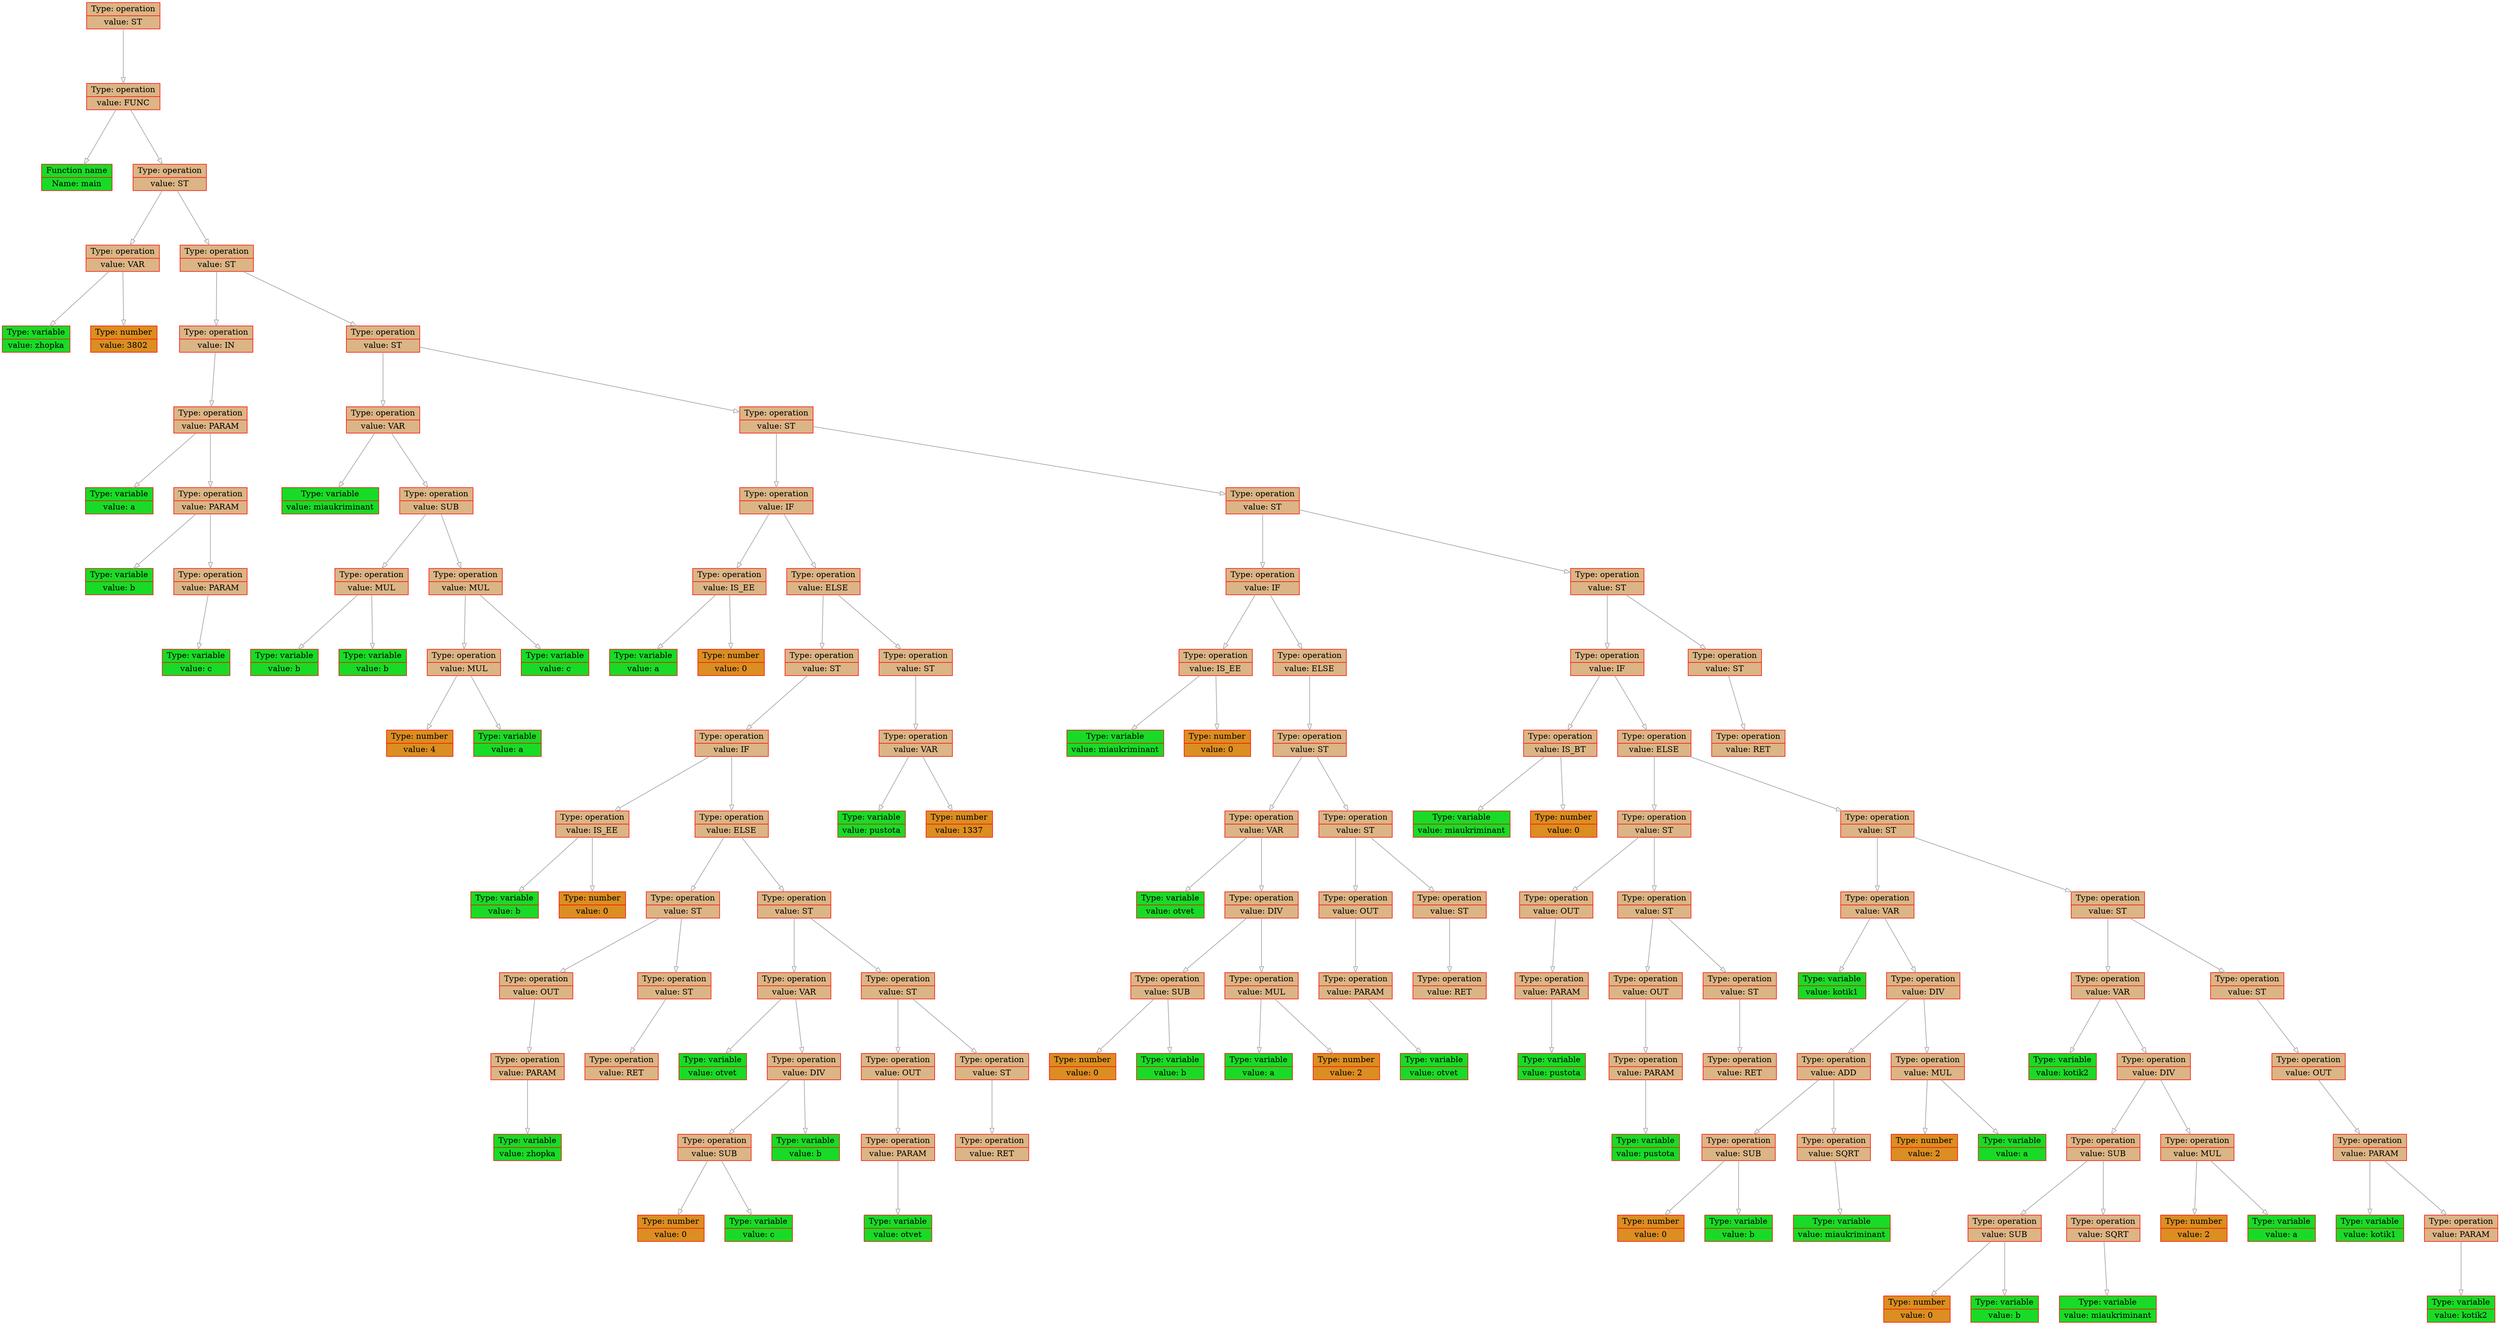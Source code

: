 
    digraph g {
        dpi      = 200;
        fontname = "Comic Sans MS";
        fontsize = 20;
        rankdir   =  TB;
        edge [color = darkgrey, arrowhead = onormal, arrowsize = 1, penwidth = 1.2]
        graph[fillcolor = lightgreen, ranksep = 1.3, nodesep = 0.5,
        style = "rounded, filled",color = green, penwidth = 2]

    Node0000021ebe9a3e40[shape=record, width=0.2, style="filled", color="red", fillcolor="#DBB585",label=" {Type: operation | value: ST}"] 
 
Node0000021ebe9a41a0[shape=record, width=0.2, style="filled", color="red", fillcolor="#DBB585",label=" {Type: operation | value: FUNC}"] 
 
Node0000021ebeb51cc0[shape=record, width=0.2, style="filled", color="red", fillcolor="#19DB27",label=" {Function name | Name: main}"] 
 
Node0000021ebe9a4410[shape=record, width=0.2, style="filled", color="red", fillcolor="#DBB585",label=" {Type: operation | value: ST}"] 
 
Node0000021ebeb51d50[shape=record, width=0.2, style="filled", color="red", fillcolor="#DBB585",label=" {Type: operation | value: VAR}"] 
 
Node0000021ebeb51cf0[shape=record, width=0.2, style="filled", color="red", fillcolor="#19DB27",label=" {Type: variable | value: zhopka}"] 
 
Node0000021ebeb51d20[shape=record, width=0.2, style="filled", color="red", fillcolor="#DB8E21",label=" {Type: number | value: 3802}"] 
 
Node0000021ebe9a40b0[shape=record, width=0.2, style="filled", color="red", fillcolor="#DBB585",label=" {Type: operation | value: ST}"] 
 
Node0000021ebeb5ee90[shape=record, width=0.2, style="filled", color="red", fillcolor="#DBB585",label=" {Type: operation | value: IN}"] 
 
Node0000021ebeb5ee60[shape=record, width=0.2, style="filled", color="red", fillcolor="#DBB585",label=" {Type: operation | value: PARAM}"] 
 
Node0000021ebeb51d80[shape=record, width=0.2, style="filled", color="red", fillcolor="#19DB27",label=" {Type: variable | value: a}"] 
 
Node0000021ebeb5ee30[shape=record, width=0.2, style="filled", color="red", fillcolor="#DBB585",label=" {Type: operation | value: PARAM}"] 
 
Node0000021ebeb51db0[shape=record, width=0.2, style="filled", color="red", fillcolor="#19DB27",label=" {Type: variable | value: b}"] 
 
Node0000021ebeb5ee00[shape=record, width=0.2, style="filled", color="red", fillcolor="#DBB585",label=" {Type: operation | value: PARAM}"] 
 
Node0000021ebeb5edd0[shape=record, width=0.2, style="filled", color="red", fillcolor="#19DB27",label=" {Type: variable | value: c}"] 
 
Node0000021ebe9a3db0[shape=record, width=0.2, style="filled", color="red", fillcolor="#DBB585",label=" {Type: operation | value: ST}"] 
 
Node0000021ebe9a28f0[shape=record, width=0.2, style="filled", color="red", fillcolor="#DBB585",label=" {Type: operation | value: VAR}"] 
 
Node0000021ebeb5eec0[shape=record, width=0.2, style="filled", color="red", fillcolor="#19DB27",label=" {Type: variable | value: miaukriminant}"] 
 
Node0000021ebe9a2b60[shape=record, width=0.2, style="filled", color="red", fillcolor="#DBB585",label=" {Type: operation | value: SUB}"] 
 
Node0000021ebe9a2ad0[shape=record, width=0.2, style="filled", color="red", fillcolor="#DBB585",label=" {Type: operation | value: MUL}"] 
 
Node0000021ebeb5eef0[shape=record, width=0.2, style="filled", color="red", fillcolor="#19DB27",label=" {Type: variable | value: b}"] 
 
Node0000021ebeb5ef20[shape=record, width=0.2, style="filled", color="red", fillcolor="#19DB27",label=" {Type: variable | value: b}"] 
 
Node0000021ebe9a2aa0[shape=record, width=0.2, style="filled", color="red", fillcolor="#DBB585",label=" {Type: operation | value: MUL}"] 
 
Node0000021ebe9a2a70[shape=record, width=0.2, style="filled", color="red", fillcolor="#DBB585",label=" {Type: operation | value: MUL}"] 
 
Node0000021ebe9a2a40[shape=record, width=0.2, style="filled", color="red", fillcolor="#DB8E21",label=" {Type: number | value: 4}"] 
 
Node0000021ebe9a2bc0[shape=record, width=0.2, style="filled", color="red", fillcolor="#19DB27",label=" {Type: variable | value: a}"] 
 
Node0000021ebe9a2b90[shape=record, width=0.2, style="filled", color="red", fillcolor="#19DB27",label=" {Type: variable | value: c}"] 
 
Node0000021ebe9a3de0[shape=record, width=0.2, style="filled", color="red", fillcolor="#DBB585",label=" {Type: operation | value: ST}"] 
 
Node0000021ebe9a3120[shape=record, width=0.2, style="filled", color="red", fillcolor="#DBB585",label=" {Type: operation | value: IF}"] 
 
Node0000021ebe9a2b00[shape=record, width=0.2, style="filled", color="red", fillcolor="#DBB585",label=" {Type: operation | value: IS_EE}"] 
 
Node0000021ebe9a2b30[shape=record, width=0.2, style="filled", color="red", fillcolor="#19DB27",label=" {Type: variable | value: a}"] 
 
Node0000021ebe9a2bf0[shape=record, width=0.2, style="filled", color="red", fillcolor="#DB8E21",label=" {Type: number | value: 0}"] 
 
Node0000021ebe9a2df0[shape=record, width=0.2, style="filled", color="red", fillcolor="#DBB585",label=" {Type: operation | value: ELSE}"] 
 
Node0000021ebe9a2f40[shape=record, width=0.2, style="filled", color="red", fillcolor="#DBB585",label=" {Type: operation | value: ST}"] 
 
Node0000021ebe9a33c0[shape=record, width=0.2, style="filled", color="red", fillcolor="#DBB585",label=" {Type: operation | value: IF}"] 
 
Node0000021ebe9a2920[shape=record, width=0.2, style="filled", color="red", fillcolor="#DBB585",label=" {Type: operation | value: IS_EE}"] 
 
Node0000021ebe9a2c20[shape=record, width=0.2, style="filled", color="red", fillcolor="#19DB27",label=" {Type: variable | value: b}"] 
 
Node0000021ebe9a2c50[shape=record, width=0.2, style="filled", color="red", fillcolor="#DB8E21",label=" {Type: number | value: 0}"] 
 
Node0000021ebe9a3060[shape=record, width=0.2, style="filled", color="red", fillcolor="#DBB585",label=" {Type: operation | value: ELSE}"] 
 
Node0000021ebe9a3180[shape=record, width=0.2, style="filled", color="red", fillcolor="#DBB585",label=" {Type: operation | value: ST}"] 
 
Node0000021ebe9a2980[shape=record, width=0.2, style="filled", color="red", fillcolor="#DBB585",label=" {Type: operation | value: OUT}"] 
 
Node0000021ebe9a29e0[shape=record, width=0.2, style="filled", color="red", fillcolor="#DBB585",label=" {Type: operation | value: PARAM}"] 
 
Node0000021ebe9a2950[shape=record, width=0.2, style="filled", color="red", fillcolor="#19DB27",label=" {Type: variable | value: zhopka}"] 
 
Node0000021ebe9a2a10[shape=record, width=0.2, style="filled", color="red", fillcolor="#DBB585",label=" {Type: operation | value: ST}"] 
 
Node0000021ebe9a29b0[shape=record, width=0.2, style="filled", color="red", fillcolor="#DBB585",label=" {Type: operation | value: RET}"] 
 
Node0000021ebe9a30f0[shape=record, width=0.2, style="filled", color="red", fillcolor="#DBB585",label=" {Type: operation | value: ST}"] 
 
Node0000021ebe9a3030[shape=record, width=0.2, style="filled", color="red", fillcolor="#DBB585",label=" {Type: operation | value: VAR}"] 
 
Node0000021ebe9a3420[shape=record, width=0.2, style="filled", color="red", fillcolor="#19DB27",label=" {Type: variable | value: otvet}"] 
 
Node0000021ebe9a2e50[shape=record, width=0.2, style="filled", color="red", fillcolor="#DBB585",label=" {Type: operation | value: DIV}"] 
 
Node0000021ebe9a32a0[shape=record, width=0.2, style="filled", color="red", fillcolor="#DBB585",label=" {Type: operation | value: SUB}"] 
 
Node0000021ebe9a2d30[shape=record, width=0.2, style="filled", color="red", fillcolor="#DB8E21",label=" {Type: number | value: 0}"] 
 
Node0000021ebe9a3000[shape=record, width=0.2, style="filled", color="red", fillcolor="#19DB27",label=" {Type: variable | value: c}"] 
 
Node0000021ebe9a3300[shape=record, width=0.2, style="filled", color="red", fillcolor="#19DB27",label=" {Type: variable | value: b}"] 
 
Node0000021ebe9a3480[shape=record, width=0.2, style="filled", color="red", fillcolor="#DBB585",label=" {Type: operation | value: ST}"] 
 
Node0000021ebe9a2d90[shape=record, width=0.2, style="filled", color="red", fillcolor="#DBB585",label=" {Type: operation | value: OUT}"] 
 
Node0000021ebe9a2f10[shape=record, width=0.2, style="filled", color="red", fillcolor="#DBB585",label=" {Type: operation | value: PARAM}"] 
 
Node0000021ebe9a2ee0[shape=record, width=0.2, style="filled", color="red", fillcolor="#19DB27",label=" {Type: variable | value: otvet}"] 
 
Node0000021ebe9a32d0[shape=record, width=0.2, style="filled", color="red", fillcolor="#DBB585",label=" {Type: operation | value: ST}"] 
 
Node0000021ebe9a2eb0[shape=record, width=0.2, style="filled", color="red", fillcolor="#DBB585",label=" {Type: operation | value: RET}"] 
 
Node0000021ebe9a2dc0[shape=record, width=0.2, style="filled", color="red", fillcolor="#DBB585",label=" {Type: operation | value: ST}"] 
 
Node0000021ebe9a3090[shape=record, width=0.2, style="filled", color="red", fillcolor="#DBB585",label=" {Type: operation | value: VAR}"] 
 
Node0000021ebe9a2d60[shape=record, width=0.2, style="filled", color="red", fillcolor="#19DB27",label=" {Type: variable | value: pustota}"] 
 
Node0000021ebe9a3330[shape=record, width=0.2, style="filled", color="red", fillcolor="#DB8E21",label=" {Type: number | value: 1337}"] 
 
Node0000021ebe9a3f30[shape=record, width=0.2, style="filled", color="red", fillcolor="#DBB585",label=" {Type: operation | value: ST}"] 
 
Node0000021ebe9a35d0[shape=record, width=0.2, style="filled", color="red", fillcolor="#DBB585",label=" {Type: operation | value: IF}"] 
 
Node0000021ebe9a30c0[shape=record, width=0.2, style="filled", color="red", fillcolor="#DBB585",label=" {Type: operation | value: IS_EE}"] 
 
Node0000021ebe9a2e80[shape=record, width=0.2, style="filled", color="red", fillcolor="#19DB27",label=" {Type: variable | value: miaukriminant}"] 
 
Node0000021ebe9a3240[shape=record, width=0.2, style="filled", color="red", fillcolor="#DB8E21",label=" {Type: number | value: 0}"] 
 
Node0000021ebe9a3900[shape=record, width=0.2, style="filled", color="red", fillcolor="#DBB585",label=" {Type: operation | value: ELSE}"] 
 
Node0000021ebe9a3a80[shape=record, width=0.2, style="filled", color="red", fillcolor="#DBB585",label=" {Type: operation | value: ST}"] 
 
Node0000021ebe9a3270[shape=record, width=0.2, style="filled", color="red", fillcolor="#DBB585",label=" {Type: operation | value: VAR}"] 
 
Node0000021ebe9a3360[shape=record, width=0.2, style="filled", color="red", fillcolor="#19DB27",label=" {Type: variable | value: otvet}"] 
 
Node0000021ebe9a2fd0[shape=record, width=0.2, style="filled", color="red", fillcolor="#DBB585",label=" {Type: operation | value: DIV}"] 
 
Node0000021ebe9a3150[shape=record, width=0.2, style="filled", color="red", fillcolor="#DBB585",label=" {Type: operation | value: SUB}"] 
 
Node0000021ebe9a2f70[shape=record, width=0.2, style="filled", color="red", fillcolor="#DB8E21",label=" {Type: number | value: 0}"] 
 
Node0000021ebe9a2e20[shape=record, width=0.2, style="filled", color="red", fillcolor="#19DB27",label=" {Type: variable | value: b}"] 
 
Node0000021ebe9a31e0[shape=record, width=0.2, style="filled", color="red", fillcolor="#DBB585",label=" {Type: operation | value: MUL}"] 
 
Node0000021ebe9a2fa0[shape=record, width=0.2, style="filled", color="red", fillcolor="#19DB27",label=" {Type: variable | value: a}"] 
 
Node0000021ebe9a31b0[shape=record, width=0.2, style="filled", color="red", fillcolor="#DB8E21",label=" {Type: number | value: 2}"] 
 
Node0000021ebe9a3b40[shape=record, width=0.2, style="filled", color="red", fillcolor="#DBB585",label=" {Type: operation | value: ST}"] 
 
Node0000021ebe9a3390[shape=record, width=0.2, style="filled", color="red", fillcolor="#DBB585",label=" {Type: operation | value: OUT}"] 
 
Node0000021ebe9a3450[shape=record, width=0.2, style="filled", color="red", fillcolor="#DBB585",label=" {Type: operation | value: PARAM}"] 
 
Node0000021ebe9a3210[shape=record, width=0.2, style="filled", color="red", fillcolor="#19DB27",label=" {Type: variable | value: otvet}"] 
 
Node0000021ebe9a2d00[shape=record, width=0.2, style="filled", color="red", fillcolor="#DBB585",label=" {Type: operation | value: ST}"] 
 
Node0000021ebe9a33f0[shape=record, width=0.2, style="filled", color="red", fillcolor="#DBB585",label=" {Type: operation | value: RET}"] 
 
Node0000021ebe9a4350[shape=record, width=0.2, style="filled", color="red", fillcolor="#DBB585",label=" {Type: operation | value: ST}"] 
 
Node0000021ebe9a3fc0[shape=record, width=0.2, style="filled", color="red", fillcolor="#DBB585",label=" {Type: operation | value: IF}"] 
 
Node0000021ebe9a39c0[shape=record, width=0.2, style="filled", color="red", fillcolor="#DBB585",label=" {Type: operation | value: IS_BT}"] 
 
Node0000021ebe9a35a0[shape=record, width=0.2, style="filled", color="red", fillcolor="#19DB27",label=" {Type: variable | value: miaukriminant}"] 
 
Node0000021ebe9a3960[shape=record, width=0.2, style="filled", color="red", fillcolor="#DB8E21",label=" {Type: number | value: 0}"] 
 
Node0000021ebe9a3e10[shape=record, width=0.2, style="filled", color="red", fillcolor="#DBB585",label=" {Type: operation | value: ELSE}"] 
 
Node0000021ebe9a3870[shape=record, width=0.2, style="filled", color="red", fillcolor="#DBB585",label=" {Type: operation | value: ST}"] 
 
Node0000021ebe9a3630[shape=record, width=0.2, style="filled", color="red", fillcolor="#DBB585",label=" {Type: operation | value: OUT}"] 
 
Node0000021ebe9a3c30[shape=record, width=0.2, style="filled", color="red", fillcolor="#DBB585",label=" {Type: operation | value: PARAM}"] 
 
Node0000021ebe9a38a0[shape=record, width=0.2, style="filled", color="red", fillcolor="#19DB27",label=" {Type: variable | value: pustota}"] 
 
Node0000021ebe9a3930[shape=record, width=0.2, style="filled", color="red", fillcolor="#DBB585",label=" {Type: operation | value: ST}"] 
 
Node0000021ebe9a3600[shape=record, width=0.2, style="filled", color="red", fillcolor="#DBB585",label=" {Type: operation | value: OUT}"] 
 
Node0000021ebe9a3c00[shape=record, width=0.2, style="filled", color="red", fillcolor="#DBB585",label=" {Type: operation | value: PARAM}"] 
 
Node0000021ebe9a3840[shape=record, width=0.2, style="filled", color="red", fillcolor="#19DB27",label=" {Type: variable | value: pustota}"] 
 
Node0000021ebe9a3660[shape=record, width=0.2, style="filled", color="red", fillcolor="#DBB585",label=" {Type: operation | value: ST}"] 
 
Node0000021ebe9a3990[shape=record, width=0.2, style="filled", color="red", fillcolor="#DBB585",label=" {Type: operation | value: RET}"] 
 
Node0000021ebe9a3f00[shape=record, width=0.2, style="filled", color="red", fillcolor="#DBB585",label=" {Type: operation | value: ST}"] 
 
Node0000021ebe9a3a50[shape=record, width=0.2, style="filled", color="red", fillcolor="#DBB585",label=" {Type: operation | value: VAR}"] 
 
Node0000021ebe9a3b70[shape=record, width=0.2, style="filled", color="red", fillcolor="#19DB27",label=" {Type: variable | value: kotik1}"] 
 
Node0000021ebe9a3ba0[shape=record, width=0.2, style="filled", color="red", fillcolor="#DBB585",label=" {Type: operation | value: DIV}"] 
 
Node0000021ebe9a3ab0[shape=record, width=0.2, style="filled", color="red", fillcolor="#DBB585",label=" {Type: operation | value: ADD}"] 
 
Node0000021ebe9a39f0[shape=record, width=0.2, style="filled", color="red", fillcolor="#DBB585",label=" {Type: operation | value: SUB}"] 
 
Node0000021ebe9a3750[shape=record, width=0.2, style="filled", color="red", fillcolor="#DB8E21",label=" {Type: number | value: 0}"] 
 
Node0000021ebe9a3780[shape=record, width=0.2, style="filled", color="red", fillcolor="#19DB27",label=" {Type: variable | value: b}"] 
 
Node0000021ebe9a38d0[shape=record, width=0.2, style="filled", color="red", fillcolor="#DBB585",label=" {Type: operation | value: SQRT}"] 
 
Node0000021ebe9a3b10[shape=record, width=0.2, style="filled", color="red", fillcolor="#19DB27",label=" {Type: variable | value: miaukriminant}"] 
 
Node0000021ebe9a3a20[shape=record, width=0.2, style="filled", color="red", fillcolor="#DBB585",label=" {Type: operation | value: MUL}"] 
 
Node0000021ebe9a3c60[shape=record, width=0.2, style="filled", color="red", fillcolor="#DB8E21",label=" {Type: number | value: 2}"] 
 
Node0000021ebe9a37b0[shape=record, width=0.2, style="filled", color="red", fillcolor="#19DB27",label=" {Type: variable | value: a}"] 
 
Node0000021ebe9a4170[shape=record, width=0.2, style="filled", color="red", fillcolor="#DBB585",label=" {Type: operation | value: ST}"] 
 
Node0000021ebe9a3810[shape=record, width=0.2, style="filled", color="red", fillcolor="#DBB585",label=" {Type: operation | value: VAR}"] 
 
Node0000021ebe9a3c90[shape=record, width=0.2, style="filled", color="red", fillcolor="#19DB27",label=" {Type: variable | value: kotik2}"] 
 
Node0000021ebe9a3720[shape=record, width=0.2, style="filled", color="red", fillcolor="#DBB585",label=" {Type: operation | value: DIV}"] 
 
Node0000021ebe9a37e0[shape=record, width=0.2, style="filled", color="red", fillcolor="#DBB585",label=" {Type: operation | value: SUB}"] 
 
Node0000021ebe9a3bd0[shape=record, width=0.2, style="filled", color="red", fillcolor="#DBB585",label=" {Type: operation | value: SUB}"] 
 
Node0000021ebe9a3570[shape=record, width=0.2, style="filled", color="red", fillcolor="#DB8E21",label=" {Type: number | value: 0}"] 
 
Node0000021ebe9a3510[shape=record, width=0.2, style="filled", color="red", fillcolor="#19DB27",label=" {Type: variable | value: b}"] 
 
Node0000021ebe9a3ae0[shape=record, width=0.2, style="filled", color="red", fillcolor="#DBB585",label=" {Type: operation | value: SQRT}"] 
 
Node0000021ebe9a3540[shape=record, width=0.2, style="filled", color="red", fillcolor="#19DB27",label=" {Type: variable | value: miaukriminant}"] 
 
Node0000021ebe9a36f0[shape=record, width=0.2, style="filled", color="red", fillcolor="#DBB585",label=" {Type: operation | value: MUL}"] 
 
Node0000021ebe9a3690[shape=record, width=0.2, style="filled", color="red", fillcolor="#DB8E21",label=" {Type: number | value: 2}"] 
 
Node0000021ebe9a36c0[shape=record, width=0.2, style="filled", color="red", fillcolor="#19DB27",label=" {Type: variable | value: a}"] 
 
Node0000021ebe9a4440[shape=record, width=0.2, style="filled", color="red", fillcolor="#DBB585",label=" {Type: operation | value: ST}"] 
 
Node0000021ebe9a4320[shape=record, width=0.2, style="filled", color="red", fillcolor="#DBB585",label=" {Type: operation | value: OUT}"] 
 
Node0000021ebe9a3ed0[shape=record, width=0.2, style="filled", color="red", fillcolor="#DBB585",label=" {Type: operation | value: PARAM}"] 
 
Node0000021ebe9a43b0[shape=record, width=0.2, style="filled", color="red", fillcolor="#19DB27",label=" {Type: variable | value: kotik1}"] 
 
Node0000021ebe9a3ea0[shape=record, width=0.2, style="filled", color="red", fillcolor="#DBB585",label=" {Type: operation | value: PARAM}"] 
 
Node0000021ebe9a4050[shape=record, width=0.2, style="filled", color="red", fillcolor="#19DB27",label=" {Type: variable | value: kotik2}"] 
 
Node0000021ebe9a4020[shape=record, width=0.2, style="filled", color="red", fillcolor="#DBB585",label=" {Type: operation | value: ST}"] 
 
Node0000021ebe9a4470[shape=record, width=0.2, style="filled", color="red", fillcolor="#DBB585",label=" {Type: operation | value: RET}"] 
 
Node0000021ebe9a3e40->Node0000021ebe9a41a0
Node0000021ebe9a41a0->Node0000021ebeb51cc0
Node0000021ebe9a41a0->Node0000021ebe9a4410
Node0000021ebe9a4410->Node0000021ebeb51d50
Node0000021ebeb51d50->Node0000021ebeb51cf0
Node0000021ebeb51d50->Node0000021ebeb51d20
Node0000021ebe9a4410->Node0000021ebe9a40b0
Node0000021ebe9a40b0->Node0000021ebeb5ee90
Node0000021ebeb5ee90->Node0000021ebeb5ee60
Node0000021ebeb5ee60->Node0000021ebeb51d80
Node0000021ebeb5ee60->Node0000021ebeb5ee30
Node0000021ebeb5ee30->Node0000021ebeb51db0
Node0000021ebeb5ee30->Node0000021ebeb5ee00
Node0000021ebeb5ee00->Node0000021ebeb5edd0
Node0000021ebe9a40b0->Node0000021ebe9a3db0
Node0000021ebe9a3db0->Node0000021ebe9a28f0
Node0000021ebe9a28f0->Node0000021ebeb5eec0
Node0000021ebe9a28f0->Node0000021ebe9a2b60
Node0000021ebe9a2b60->Node0000021ebe9a2ad0
Node0000021ebe9a2ad0->Node0000021ebeb5eef0
Node0000021ebe9a2ad0->Node0000021ebeb5ef20
Node0000021ebe9a2b60->Node0000021ebe9a2aa0
Node0000021ebe9a2aa0->Node0000021ebe9a2a70
Node0000021ebe9a2a70->Node0000021ebe9a2a40
Node0000021ebe9a2a70->Node0000021ebe9a2bc0
Node0000021ebe9a2aa0->Node0000021ebe9a2b90
Node0000021ebe9a3db0->Node0000021ebe9a3de0
Node0000021ebe9a3de0->Node0000021ebe9a3120
Node0000021ebe9a3120->Node0000021ebe9a2b00
Node0000021ebe9a2b00->Node0000021ebe9a2b30
Node0000021ebe9a2b00->Node0000021ebe9a2bf0
Node0000021ebe9a3120->Node0000021ebe9a2df0
Node0000021ebe9a2df0->Node0000021ebe9a2f40
Node0000021ebe9a2f40->Node0000021ebe9a33c0
Node0000021ebe9a33c0->Node0000021ebe9a2920
Node0000021ebe9a2920->Node0000021ebe9a2c20
Node0000021ebe9a2920->Node0000021ebe9a2c50
Node0000021ebe9a33c0->Node0000021ebe9a3060
Node0000021ebe9a3060->Node0000021ebe9a3180
Node0000021ebe9a3180->Node0000021ebe9a2980
Node0000021ebe9a2980->Node0000021ebe9a29e0
Node0000021ebe9a29e0->Node0000021ebe9a2950
Node0000021ebe9a3180->Node0000021ebe9a2a10
Node0000021ebe9a2a10->Node0000021ebe9a29b0
Node0000021ebe9a3060->Node0000021ebe9a30f0
Node0000021ebe9a30f0->Node0000021ebe9a3030
Node0000021ebe9a3030->Node0000021ebe9a3420
Node0000021ebe9a3030->Node0000021ebe9a2e50
Node0000021ebe9a2e50->Node0000021ebe9a32a0
Node0000021ebe9a32a0->Node0000021ebe9a2d30
Node0000021ebe9a32a0->Node0000021ebe9a3000
Node0000021ebe9a2e50->Node0000021ebe9a3300
Node0000021ebe9a30f0->Node0000021ebe9a3480
Node0000021ebe9a3480->Node0000021ebe9a2d90
Node0000021ebe9a2d90->Node0000021ebe9a2f10
Node0000021ebe9a2f10->Node0000021ebe9a2ee0
Node0000021ebe9a3480->Node0000021ebe9a32d0
Node0000021ebe9a32d0->Node0000021ebe9a2eb0
Node0000021ebe9a2df0->Node0000021ebe9a2dc0
Node0000021ebe9a2dc0->Node0000021ebe9a3090
Node0000021ebe9a3090->Node0000021ebe9a2d60
Node0000021ebe9a3090->Node0000021ebe9a3330
Node0000021ebe9a3de0->Node0000021ebe9a3f30
Node0000021ebe9a3f30->Node0000021ebe9a35d0
Node0000021ebe9a35d0->Node0000021ebe9a30c0
Node0000021ebe9a30c0->Node0000021ebe9a2e80
Node0000021ebe9a30c0->Node0000021ebe9a3240
Node0000021ebe9a35d0->Node0000021ebe9a3900
Node0000021ebe9a3900->Node0000021ebe9a3a80
Node0000021ebe9a3a80->Node0000021ebe9a3270
Node0000021ebe9a3270->Node0000021ebe9a3360
Node0000021ebe9a3270->Node0000021ebe9a2fd0
Node0000021ebe9a2fd0->Node0000021ebe9a3150
Node0000021ebe9a3150->Node0000021ebe9a2f70
Node0000021ebe9a3150->Node0000021ebe9a2e20
Node0000021ebe9a2fd0->Node0000021ebe9a31e0
Node0000021ebe9a31e0->Node0000021ebe9a2fa0
Node0000021ebe9a31e0->Node0000021ebe9a31b0
Node0000021ebe9a3a80->Node0000021ebe9a3b40
Node0000021ebe9a3b40->Node0000021ebe9a3390
Node0000021ebe9a3390->Node0000021ebe9a3450
Node0000021ebe9a3450->Node0000021ebe9a3210
Node0000021ebe9a3b40->Node0000021ebe9a2d00
Node0000021ebe9a2d00->Node0000021ebe9a33f0
Node0000021ebe9a3f30->Node0000021ebe9a4350
Node0000021ebe9a4350->Node0000021ebe9a3fc0
Node0000021ebe9a3fc0->Node0000021ebe9a39c0
Node0000021ebe9a39c0->Node0000021ebe9a35a0
Node0000021ebe9a39c0->Node0000021ebe9a3960
Node0000021ebe9a3fc0->Node0000021ebe9a3e10
Node0000021ebe9a3e10->Node0000021ebe9a3870
Node0000021ebe9a3870->Node0000021ebe9a3630
Node0000021ebe9a3630->Node0000021ebe9a3c30
Node0000021ebe9a3c30->Node0000021ebe9a38a0
Node0000021ebe9a3870->Node0000021ebe9a3930
Node0000021ebe9a3930->Node0000021ebe9a3600
Node0000021ebe9a3600->Node0000021ebe9a3c00
Node0000021ebe9a3c00->Node0000021ebe9a3840
Node0000021ebe9a3930->Node0000021ebe9a3660
Node0000021ebe9a3660->Node0000021ebe9a3990
Node0000021ebe9a3e10->Node0000021ebe9a3f00
Node0000021ebe9a3f00->Node0000021ebe9a3a50
Node0000021ebe9a3a50->Node0000021ebe9a3b70
Node0000021ebe9a3a50->Node0000021ebe9a3ba0
Node0000021ebe9a3ba0->Node0000021ebe9a3ab0
Node0000021ebe9a3ab0->Node0000021ebe9a39f0
Node0000021ebe9a39f0->Node0000021ebe9a3750
Node0000021ebe9a39f0->Node0000021ebe9a3780
Node0000021ebe9a3ab0->Node0000021ebe9a38d0
Node0000021ebe9a38d0->Node0000021ebe9a3b10
Node0000021ebe9a3ba0->Node0000021ebe9a3a20
Node0000021ebe9a3a20->Node0000021ebe9a3c60
Node0000021ebe9a3a20->Node0000021ebe9a37b0
Node0000021ebe9a3f00->Node0000021ebe9a4170
Node0000021ebe9a4170->Node0000021ebe9a3810
Node0000021ebe9a3810->Node0000021ebe9a3c90
Node0000021ebe9a3810->Node0000021ebe9a3720
Node0000021ebe9a3720->Node0000021ebe9a37e0
Node0000021ebe9a37e0->Node0000021ebe9a3bd0
Node0000021ebe9a3bd0->Node0000021ebe9a3570
Node0000021ebe9a3bd0->Node0000021ebe9a3510
Node0000021ebe9a37e0->Node0000021ebe9a3ae0
Node0000021ebe9a3ae0->Node0000021ebe9a3540
Node0000021ebe9a3720->Node0000021ebe9a36f0
Node0000021ebe9a36f0->Node0000021ebe9a3690
Node0000021ebe9a36f0->Node0000021ebe9a36c0
Node0000021ebe9a4170->Node0000021ebe9a4440
Node0000021ebe9a4440->Node0000021ebe9a4320
Node0000021ebe9a4320->Node0000021ebe9a3ed0
Node0000021ebe9a3ed0->Node0000021ebe9a43b0
Node0000021ebe9a3ed0->Node0000021ebe9a3ea0
Node0000021ebe9a3ea0->Node0000021ebe9a4050
Node0000021ebe9a4350->Node0000021ebe9a4020
Node0000021ebe9a4020->Node0000021ebe9a4470
}
